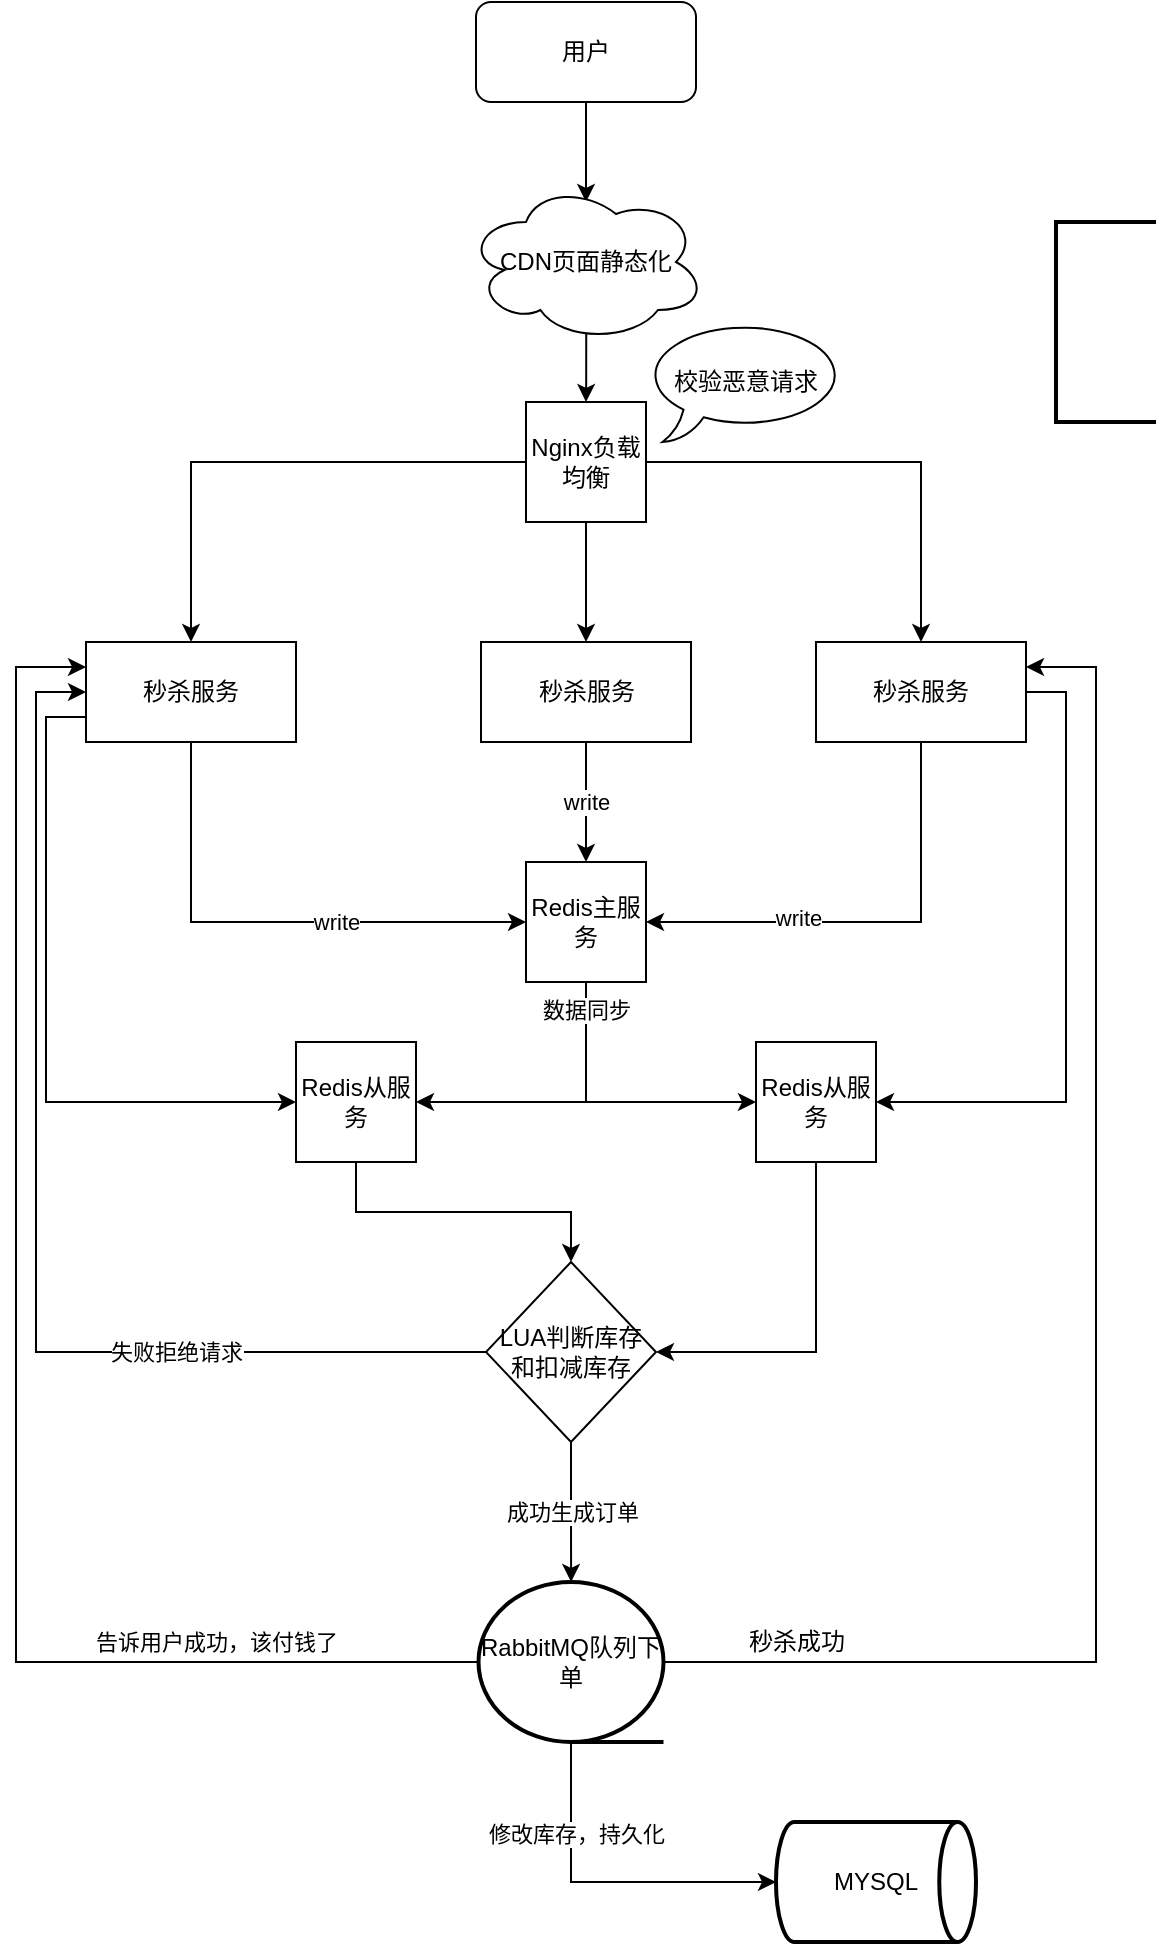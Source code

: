 <mxfile version="14.1.8" type="github">
  <diagram id="sVyu8kEUusBLISPdritq" name="Page-1">
    <mxGraphModel dx="1117" dy="670" grid="1" gridSize="10" guides="1" tooltips="1" connect="1" arrows="1" fold="1" page="1" pageScale="1" pageWidth="827" pageHeight="1169" math="0" shadow="0">
      <root>
        <mxCell id="0" />
        <mxCell id="1" parent="0" />
        <mxCell id="qWQ2prd4X41mVH_ZmRbq-38" style="edgeStyle=orthogonalEdgeStyle;rounded=0;orthogonalLoop=1;jettySize=auto;html=1;entryX=1;entryY=0.5;entryDx=0;entryDy=0;exitX=1;exitY=0.5;exitDx=0;exitDy=0;verticalAlign=top;align=center;horizontal=0;" edge="1" parent="1" source="qWQ2prd4X41mVH_ZmRbq-6" target="qWQ2prd4X41mVH_ZmRbq-12">
          <mxGeometry relative="1" as="geometry" />
        </mxCell>
        <mxCell id="qWQ2prd4X41mVH_ZmRbq-15" value="" style="edgeStyle=orthogonalEdgeStyle;rounded=0;orthogonalLoop=1;jettySize=auto;html=1;" edge="1" parent="1" source="qWQ2prd4X41mVH_ZmRbq-1">
          <mxGeometry relative="1" as="geometry">
            <mxPoint x="415" y="120" as="targetPoint" />
          </mxGeometry>
        </mxCell>
        <mxCell id="qWQ2prd4X41mVH_ZmRbq-1" value="用户" style="rounded=1;whiteSpace=wrap;html=1;" vertex="1" parent="1">
          <mxGeometry x="360" y="20" width="110" height="50" as="geometry" />
        </mxCell>
        <mxCell id="qWQ2prd4X41mVH_ZmRbq-16" value="" style="edgeStyle=orthogonalEdgeStyle;rounded=0;orthogonalLoop=1;jettySize=auto;html=1;exitX=0.501;exitY=0.939;exitDx=0;exitDy=0;exitPerimeter=0;" edge="1" parent="1" source="qWQ2prd4X41mVH_ZmRbq-2" target="qWQ2prd4X41mVH_ZmRbq-3">
          <mxGeometry relative="1" as="geometry" />
        </mxCell>
        <mxCell id="qWQ2prd4X41mVH_ZmRbq-2" value="CDN页面静态化" style="ellipse;shape=cloud;whiteSpace=wrap;html=1;" vertex="1" parent="1">
          <mxGeometry x="355" y="110" width="120" height="80" as="geometry" />
        </mxCell>
        <mxCell id="qWQ2prd4X41mVH_ZmRbq-18" style="edgeStyle=orthogonalEdgeStyle;rounded=0;orthogonalLoop=1;jettySize=auto;html=1;entryX=0.5;entryY=0;entryDx=0;entryDy=0;" edge="1" parent="1" source="qWQ2prd4X41mVH_ZmRbq-3" target="qWQ2prd4X41mVH_ZmRbq-5">
          <mxGeometry relative="1" as="geometry" />
        </mxCell>
        <mxCell id="qWQ2prd4X41mVH_ZmRbq-19" style="edgeStyle=orthogonalEdgeStyle;rounded=0;orthogonalLoop=1;jettySize=auto;html=1;entryX=0.5;entryY=0;entryDx=0;entryDy=0;" edge="1" parent="1" source="qWQ2prd4X41mVH_ZmRbq-3" target="qWQ2prd4X41mVH_ZmRbq-4">
          <mxGeometry relative="1" as="geometry" />
        </mxCell>
        <mxCell id="qWQ2prd4X41mVH_ZmRbq-20" style="edgeStyle=orthogonalEdgeStyle;rounded=0;orthogonalLoop=1;jettySize=auto;html=1;entryX=0.5;entryY=0;entryDx=0;entryDy=0;" edge="1" parent="1" source="qWQ2prd4X41mVH_ZmRbq-3" target="qWQ2prd4X41mVH_ZmRbq-6">
          <mxGeometry relative="1" as="geometry" />
        </mxCell>
        <mxCell id="qWQ2prd4X41mVH_ZmRbq-3" value="Nginx负载均衡" style="whiteSpace=wrap;html=1;aspect=fixed;" vertex="1" parent="1">
          <mxGeometry x="385" y="220" width="60" height="60" as="geometry" />
        </mxCell>
        <mxCell id="qWQ2prd4X41mVH_ZmRbq-23" style="edgeStyle=orthogonalEdgeStyle;rounded=0;orthogonalLoop=1;jettySize=auto;html=1;entryX=0;entryY=0.5;entryDx=0;entryDy=0;exitX=0.5;exitY=1;exitDx=0;exitDy=0;" edge="1" parent="1" source="qWQ2prd4X41mVH_ZmRbq-4" target="qWQ2prd4X41mVH_ZmRbq-10">
          <mxGeometry relative="1" as="geometry" />
        </mxCell>
        <mxCell id="qWQ2prd4X41mVH_ZmRbq-25" value="write" style="edgeLabel;html=1;align=center;verticalAlign=middle;resizable=0;points=[];" vertex="1" connectable="0" parent="qWQ2prd4X41mVH_ZmRbq-23">
          <mxGeometry x="0.26" relative="1" as="geometry">
            <mxPoint as="offset" />
          </mxGeometry>
        </mxCell>
        <mxCell id="qWQ2prd4X41mVH_ZmRbq-39" style="edgeStyle=orthogonalEdgeStyle;rounded=0;orthogonalLoop=1;jettySize=auto;html=1;entryX=0;entryY=0.5;entryDx=0;entryDy=0;exitX=0;exitY=0.75;exitDx=0;exitDy=0;" edge="1" parent="1" source="qWQ2prd4X41mVH_ZmRbq-4" target="qWQ2prd4X41mVH_ZmRbq-11">
          <mxGeometry relative="1" as="geometry" />
        </mxCell>
        <mxCell id="qWQ2prd4X41mVH_ZmRbq-4" value="秒杀服务" style="rounded=0;whiteSpace=wrap;html=1;" vertex="1" parent="1">
          <mxGeometry x="165" y="340" width="105" height="50" as="geometry" />
        </mxCell>
        <mxCell id="qWQ2prd4X41mVH_ZmRbq-21" value="write" style="edgeStyle=orthogonalEdgeStyle;rounded=0;orthogonalLoop=1;jettySize=auto;html=1;" edge="1" parent="1" source="qWQ2prd4X41mVH_ZmRbq-5" target="qWQ2prd4X41mVH_ZmRbq-10">
          <mxGeometry relative="1" as="geometry" />
        </mxCell>
        <mxCell id="qWQ2prd4X41mVH_ZmRbq-5" value="秒杀服务" style="rounded=0;whiteSpace=wrap;html=1;" vertex="1" parent="1">
          <mxGeometry x="362.5" y="340" width="105" height="50" as="geometry" />
        </mxCell>
        <mxCell id="qWQ2prd4X41mVH_ZmRbq-24" style="edgeStyle=orthogonalEdgeStyle;rounded=0;orthogonalLoop=1;jettySize=auto;html=1;entryX=1;entryY=0.5;entryDx=0;entryDy=0;exitX=0.5;exitY=1;exitDx=0;exitDy=0;" edge="1" parent="1" source="qWQ2prd4X41mVH_ZmRbq-6" target="qWQ2prd4X41mVH_ZmRbq-10">
          <mxGeometry relative="1" as="geometry" />
        </mxCell>
        <mxCell id="qWQ2prd4X41mVH_ZmRbq-26" value="write" style="edgeLabel;html=1;align=center;verticalAlign=middle;resizable=0;points=[];" vertex="1" connectable="0" parent="qWQ2prd4X41mVH_ZmRbq-24">
          <mxGeometry x="0.334" y="-2" relative="1" as="geometry">
            <mxPoint as="offset" />
          </mxGeometry>
        </mxCell>
        <mxCell id="qWQ2prd4X41mVH_ZmRbq-6" value="秒杀服务" style="rounded=0;whiteSpace=wrap;html=1;" vertex="1" parent="1">
          <mxGeometry x="530" y="340" width="105" height="50" as="geometry" />
        </mxCell>
        <mxCell id="qWQ2prd4X41mVH_ZmRbq-27" style="edgeStyle=orthogonalEdgeStyle;rounded=0;orthogonalLoop=1;jettySize=auto;html=1;entryX=1;entryY=0.5;entryDx=0;entryDy=0;exitX=0.5;exitY=1;exitDx=0;exitDy=0;" edge="1" parent="1" source="qWQ2prd4X41mVH_ZmRbq-10" target="qWQ2prd4X41mVH_ZmRbq-11">
          <mxGeometry relative="1" as="geometry" />
        </mxCell>
        <mxCell id="qWQ2prd4X41mVH_ZmRbq-29" style="edgeStyle=orthogonalEdgeStyle;rounded=0;orthogonalLoop=1;jettySize=auto;html=1;entryX=0;entryY=0.5;entryDx=0;entryDy=0;exitX=0.5;exitY=1;exitDx=0;exitDy=0;" edge="1" parent="1" source="qWQ2prd4X41mVH_ZmRbq-10" target="qWQ2prd4X41mVH_ZmRbq-12">
          <mxGeometry relative="1" as="geometry" />
        </mxCell>
        <mxCell id="qWQ2prd4X41mVH_ZmRbq-31" value="数据同步" style="edgeLabel;html=1;align=center;verticalAlign=middle;resizable=0;points=[];" vertex="1" connectable="0" parent="qWQ2prd4X41mVH_ZmRbq-29">
          <mxGeometry x="-0.816" relative="1" as="geometry">
            <mxPoint as="offset" />
          </mxGeometry>
        </mxCell>
        <mxCell id="qWQ2prd4X41mVH_ZmRbq-10" value="Redis主服务" style="whiteSpace=wrap;html=1;aspect=fixed;" vertex="1" parent="1">
          <mxGeometry x="385" y="450" width="60" height="60" as="geometry" />
        </mxCell>
        <mxCell id="qWQ2prd4X41mVH_ZmRbq-32" style="edgeStyle=orthogonalEdgeStyle;rounded=0;orthogonalLoop=1;jettySize=auto;html=1;exitX=0.5;exitY=1;exitDx=0;exitDy=0;" edge="1" parent="1" source="qWQ2prd4X41mVH_ZmRbq-11" target="qWQ2prd4X41mVH_ZmRbq-13">
          <mxGeometry relative="1" as="geometry" />
        </mxCell>
        <mxCell id="qWQ2prd4X41mVH_ZmRbq-11" value="Redis从服务" style="whiteSpace=wrap;html=1;aspect=fixed;" vertex="1" parent="1">
          <mxGeometry x="270" y="540" width="60" height="60" as="geometry" />
        </mxCell>
        <mxCell id="qWQ2prd4X41mVH_ZmRbq-33" style="edgeStyle=orthogonalEdgeStyle;rounded=0;orthogonalLoop=1;jettySize=auto;html=1;entryX=1;entryY=0.5;entryDx=0;entryDy=0;exitX=0.5;exitY=1;exitDx=0;exitDy=0;" edge="1" parent="1" source="qWQ2prd4X41mVH_ZmRbq-12" target="qWQ2prd4X41mVH_ZmRbq-13">
          <mxGeometry relative="1" as="geometry" />
        </mxCell>
        <mxCell id="qWQ2prd4X41mVH_ZmRbq-12" value="Redis从服务" style="whiteSpace=wrap;html=1;aspect=fixed;" vertex="1" parent="1">
          <mxGeometry x="500" y="540" width="60" height="60" as="geometry" />
        </mxCell>
        <mxCell id="qWQ2prd4X41mVH_ZmRbq-34" value="成功生成订单" style="edgeStyle=orthogonalEdgeStyle;rounded=0;orthogonalLoop=1;jettySize=auto;html=1;" edge="1" parent="1" source="qWQ2prd4X41mVH_ZmRbq-13" target="qWQ2prd4X41mVH_ZmRbq-14">
          <mxGeometry relative="1" as="geometry" />
        </mxCell>
        <mxCell id="qWQ2prd4X41mVH_ZmRbq-45" style="edgeStyle=orthogonalEdgeStyle;rounded=0;orthogonalLoop=1;jettySize=auto;html=1;entryX=0;entryY=0.5;entryDx=0;entryDy=0;" edge="1" parent="1" source="qWQ2prd4X41mVH_ZmRbq-13" target="qWQ2prd4X41mVH_ZmRbq-4">
          <mxGeometry relative="1" as="geometry">
            <Array as="points">
              <mxPoint x="140" y="695" />
              <mxPoint x="140" y="365" />
            </Array>
          </mxGeometry>
        </mxCell>
        <mxCell id="qWQ2prd4X41mVH_ZmRbq-46" value="失败拒绝请求" style="edgeLabel;html=1;align=center;verticalAlign=middle;resizable=0;points=[];" vertex="1" connectable="0" parent="qWQ2prd4X41mVH_ZmRbq-45">
          <mxGeometry x="-0.427" relative="1" as="geometry">
            <mxPoint x="11.21" as="offset" />
          </mxGeometry>
        </mxCell>
        <mxCell id="qWQ2prd4X41mVH_ZmRbq-13" value="LUA判断库存和扣减库存" style="rhombus;whiteSpace=wrap;html=1;" vertex="1" parent="1">
          <mxGeometry x="365" y="650" width="85" height="90" as="geometry" />
        </mxCell>
        <mxCell id="qWQ2prd4X41mVH_ZmRbq-36" style="edgeStyle=orthogonalEdgeStyle;rounded=0;orthogonalLoop=1;jettySize=auto;html=1;entryX=0;entryY=0.5;entryDx=0;entryDy=0;entryPerimeter=0;exitX=0.5;exitY=1;exitDx=0;exitDy=0;exitPerimeter=0;" edge="1" parent="1" source="qWQ2prd4X41mVH_ZmRbq-14" target="qWQ2prd4X41mVH_ZmRbq-35">
          <mxGeometry relative="1" as="geometry" />
        </mxCell>
        <mxCell id="qWQ2prd4X41mVH_ZmRbq-37" value="修改库存，持久化" style="edgeLabel;html=1;align=center;verticalAlign=middle;resizable=0;points=[];" vertex="1" connectable="0" parent="qWQ2prd4X41mVH_ZmRbq-36">
          <mxGeometry x="-0.467" y="2" relative="1" as="geometry">
            <mxPoint as="offset" />
          </mxGeometry>
        </mxCell>
        <mxCell id="qWQ2prd4X41mVH_ZmRbq-40" style="edgeStyle=orthogonalEdgeStyle;rounded=0;orthogonalLoop=1;jettySize=auto;html=1;entryX=1;entryY=0.25;entryDx=0;entryDy=0;" edge="1" parent="1" source="qWQ2prd4X41mVH_ZmRbq-14" target="qWQ2prd4X41mVH_ZmRbq-6">
          <mxGeometry relative="1" as="geometry">
            <Array as="points">
              <mxPoint x="670" y="850" />
              <mxPoint x="670" y="353" />
            </Array>
          </mxGeometry>
        </mxCell>
        <mxCell id="qWQ2prd4X41mVH_ZmRbq-41" style="edgeStyle=orthogonalEdgeStyle;rounded=0;orthogonalLoop=1;jettySize=auto;html=1;entryX=0;entryY=0.25;entryDx=0;entryDy=0;" edge="1" parent="1" source="qWQ2prd4X41mVH_ZmRbq-14" target="qWQ2prd4X41mVH_ZmRbq-4">
          <mxGeometry relative="1" as="geometry">
            <Array as="points">
              <mxPoint x="130" y="850" />
              <mxPoint x="130" y="353" />
            </Array>
          </mxGeometry>
        </mxCell>
        <mxCell id="qWQ2prd4X41mVH_ZmRbq-42" value="告诉用户成功，该付钱了" style="edgeLabel;html=1;align=center;verticalAlign=middle;resizable=0;points=[];" vertex="1" connectable="0" parent="qWQ2prd4X41mVH_ZmRbq-41">
          <mxGeometry x="-0.495" y="1" relative="1" as="geometry">
            <mxPoint x="61.25" y="-11" as="offset" />
          </mxGeometry>
        </mxCell>
        <mxCell id="qWQ2prd4X41mVH_ZmRbq-14" value="RabbitMQ队列下单" style="strokeWidth=2;html=1;shape=mxgraph.flowchart.sequential_data;whiteSpace=wrap;" vertex="1" parent="1">
          <mxGeometry x="361.25" y="810" width="92.5" height="80" as="geometry" />
        </mxCell>
        <mxCell id="qWQ2prd4X41mVH_ZmRbq-35" value="MYSQL" style="strokeWidth=2;html=1;shape=mxgraph.flowchart.direct_data;whiteSpace=wrap;" vertex="1" parent="1">
          <mxGeometry x="510" y="930" width="100" height="60" as="geometry" />
        </mxCell>
        <mxCell id="qWQ2prd4X41mVH_ZmRbq-43" value="秒杀成功" style="text;html=1;align=center;verticalAlign=middle;resizable=0;points=[];autosize=1;" vertex="1" parent="1">
          <mxGeometry x="490" y="830" width="60" height="20" as="geometry" />
        </mxCell>
        <mxCell id="qWQ2prd4X41mVH_ZmRbq-50" value="校验恶意请求" style="whiteSpace=wrap;html=1;shape=mxgraph.basic.oval_callout" vertex="1" parent="1">
          <mxGeometry x="445" y="180" width="100" height="60" as="geometry" />
        </mxCell>
        <mxCell id="qWQ2prd4X41mVH_ZmRbq-51" value="" style="strokeWidth=2;html=1;shape=mxgraph.flowchart.annotation_1;align=left;pointerEvents=1;" vertex="1" parent="1">
          <mxGeometry x="650" y="130" width="50" height="100" as="geometry" />
        </mxCell>
      </root>
    </mxGraphModel>
  </diagram>
</mxfile>
